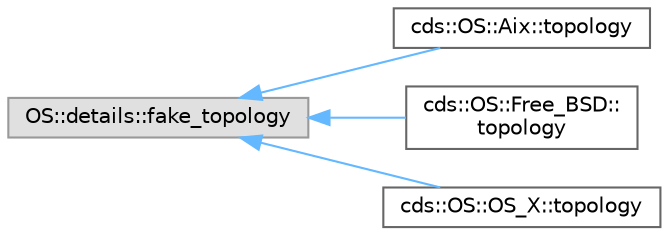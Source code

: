 digraph "类继承关系图"
{
 // LATEX_PDF_SIZE
  bgcolor="transparent";
  edge [fontname=Helvetica,fontsize=10,labelfontname=Helvetica,labelfontsize=10];
  node [fontname=Helvetica,fontsize=10,shape=box,height=0.2,width=0.4];
  rankdir="LR";
  Node0 [id="Node000000",label="OS::details::fake_topology",height=0.2,width=0.4,color="grey60", fillcolor="#E0E0E0", style="filled",tooltip=" "];
  Node0 -> Node1 [id="edge5714_Node000000_Node000001",dir="back",color="steelblue1",style="solid",tooltip=" "];
  Node1 [id="Node000001",label="cds::OS::Aix::topology",height=0.2,width=0.4,color="grey40", fillcolor="white", style="filled",URL="$structcds_1_1_o_s_1_1_aix_1_1topology.html",tooltip="System topology"];
  Node0 -> Node2 [id="edge5715_Node000000_Node000002",dir="back",color="steelblue1",style="solid",tooltip=" "];
  Node2 [id="Node000002",label="cds::OS::Free_BSD::\ltopology",height=0.2,width=0.4,color="grey40", fillcolor="white", style="filled",URL="$structcds_1_1_o_s_1_1_free___b_s_d_1_1topology.html",tooltip="System topology"];
  Node0 -> Node3 [id="edge5716_Node000000_Node000003",dir="back",color="steelblue1",style="solid",tooltip=" "];
  Node3 [id="Node000003",label="cds::OS::OS_X::topology",height=0.2,width=0.4,color="grey40", fillcolor="white", style="filled",URL="$structcds_1_1_o_s_1_1_o_s___x_1_1topology.html",tooltip="System topology"];
}
